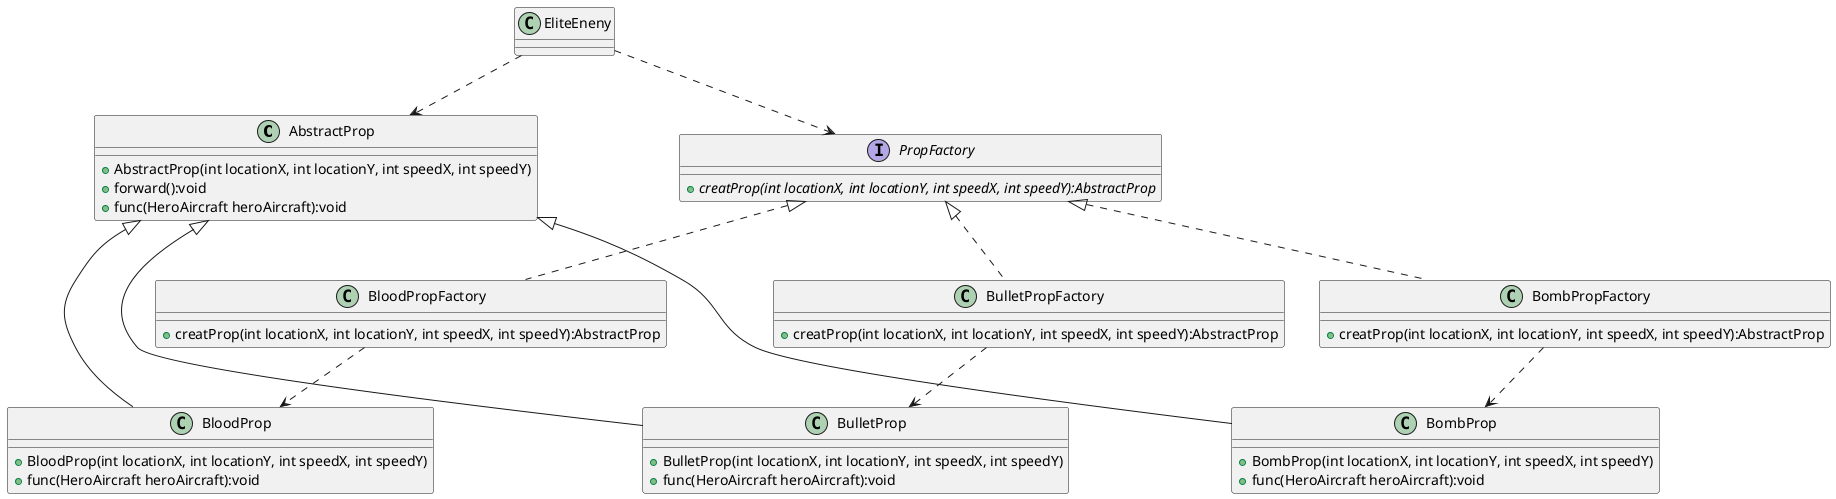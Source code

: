 @startuml
'https://plantuml.com/class-diagram

class AbstractProp {
    + AbstractProp(int locationX, int locationY, int speedX, int speedY)
    + forward():void
    + func(HeroAircraft heroAircraft):void
}

class BloodProp {
    + BloodProp(int locationX, int locationY, int speedX, int speedY)
    + func(HeroAircraft heroAircraft):void
}
AbstractProp <|-- BloodProp

class BombProp {
    + BombProp(int locationX, int locationY, int speedX, int speedY)
    + func(HeroAircraft heroAircraft):void
}
AbstractProp <|-- BombProp

class BulletProp {
    + BulletProp(int locationX, int locationY, int speedX, int speedY)
    + func(HeroAircraft heroAircraft):void
}
AbstractProp <|-- BulletProp

interface PropFactory {
    + {abstract} creatProp(int locationX, int locationY, int speedX, int speedY):AbstractProp
}

class BloodPropFactory {
    + creatProp(int locationX, int locationY, int speedX, int speedY):AbstractProp
}
PropFactory <|.. BloodPropFactory
BloodPropFactory ..> BloodProp

class BombPropFactory {
    + creatProp(int locationX, int locationY, int speedX, int speedY):AbstractProp
}
PropFactory <|.. BombPropFactory
BombPropFactory ..> BombProp

class BulletPropFactory {
    + creatProp(int locationX, int locationY, int speedX, int speedY):AbstractProp
}
PropFactory <|.. BulletPropFactory
BulletPropFactory ..> BulletProp

class EliteEneny {}
EliteEneny ..> AbstractProp
EliteEneny ..> PropFactory

@enduml